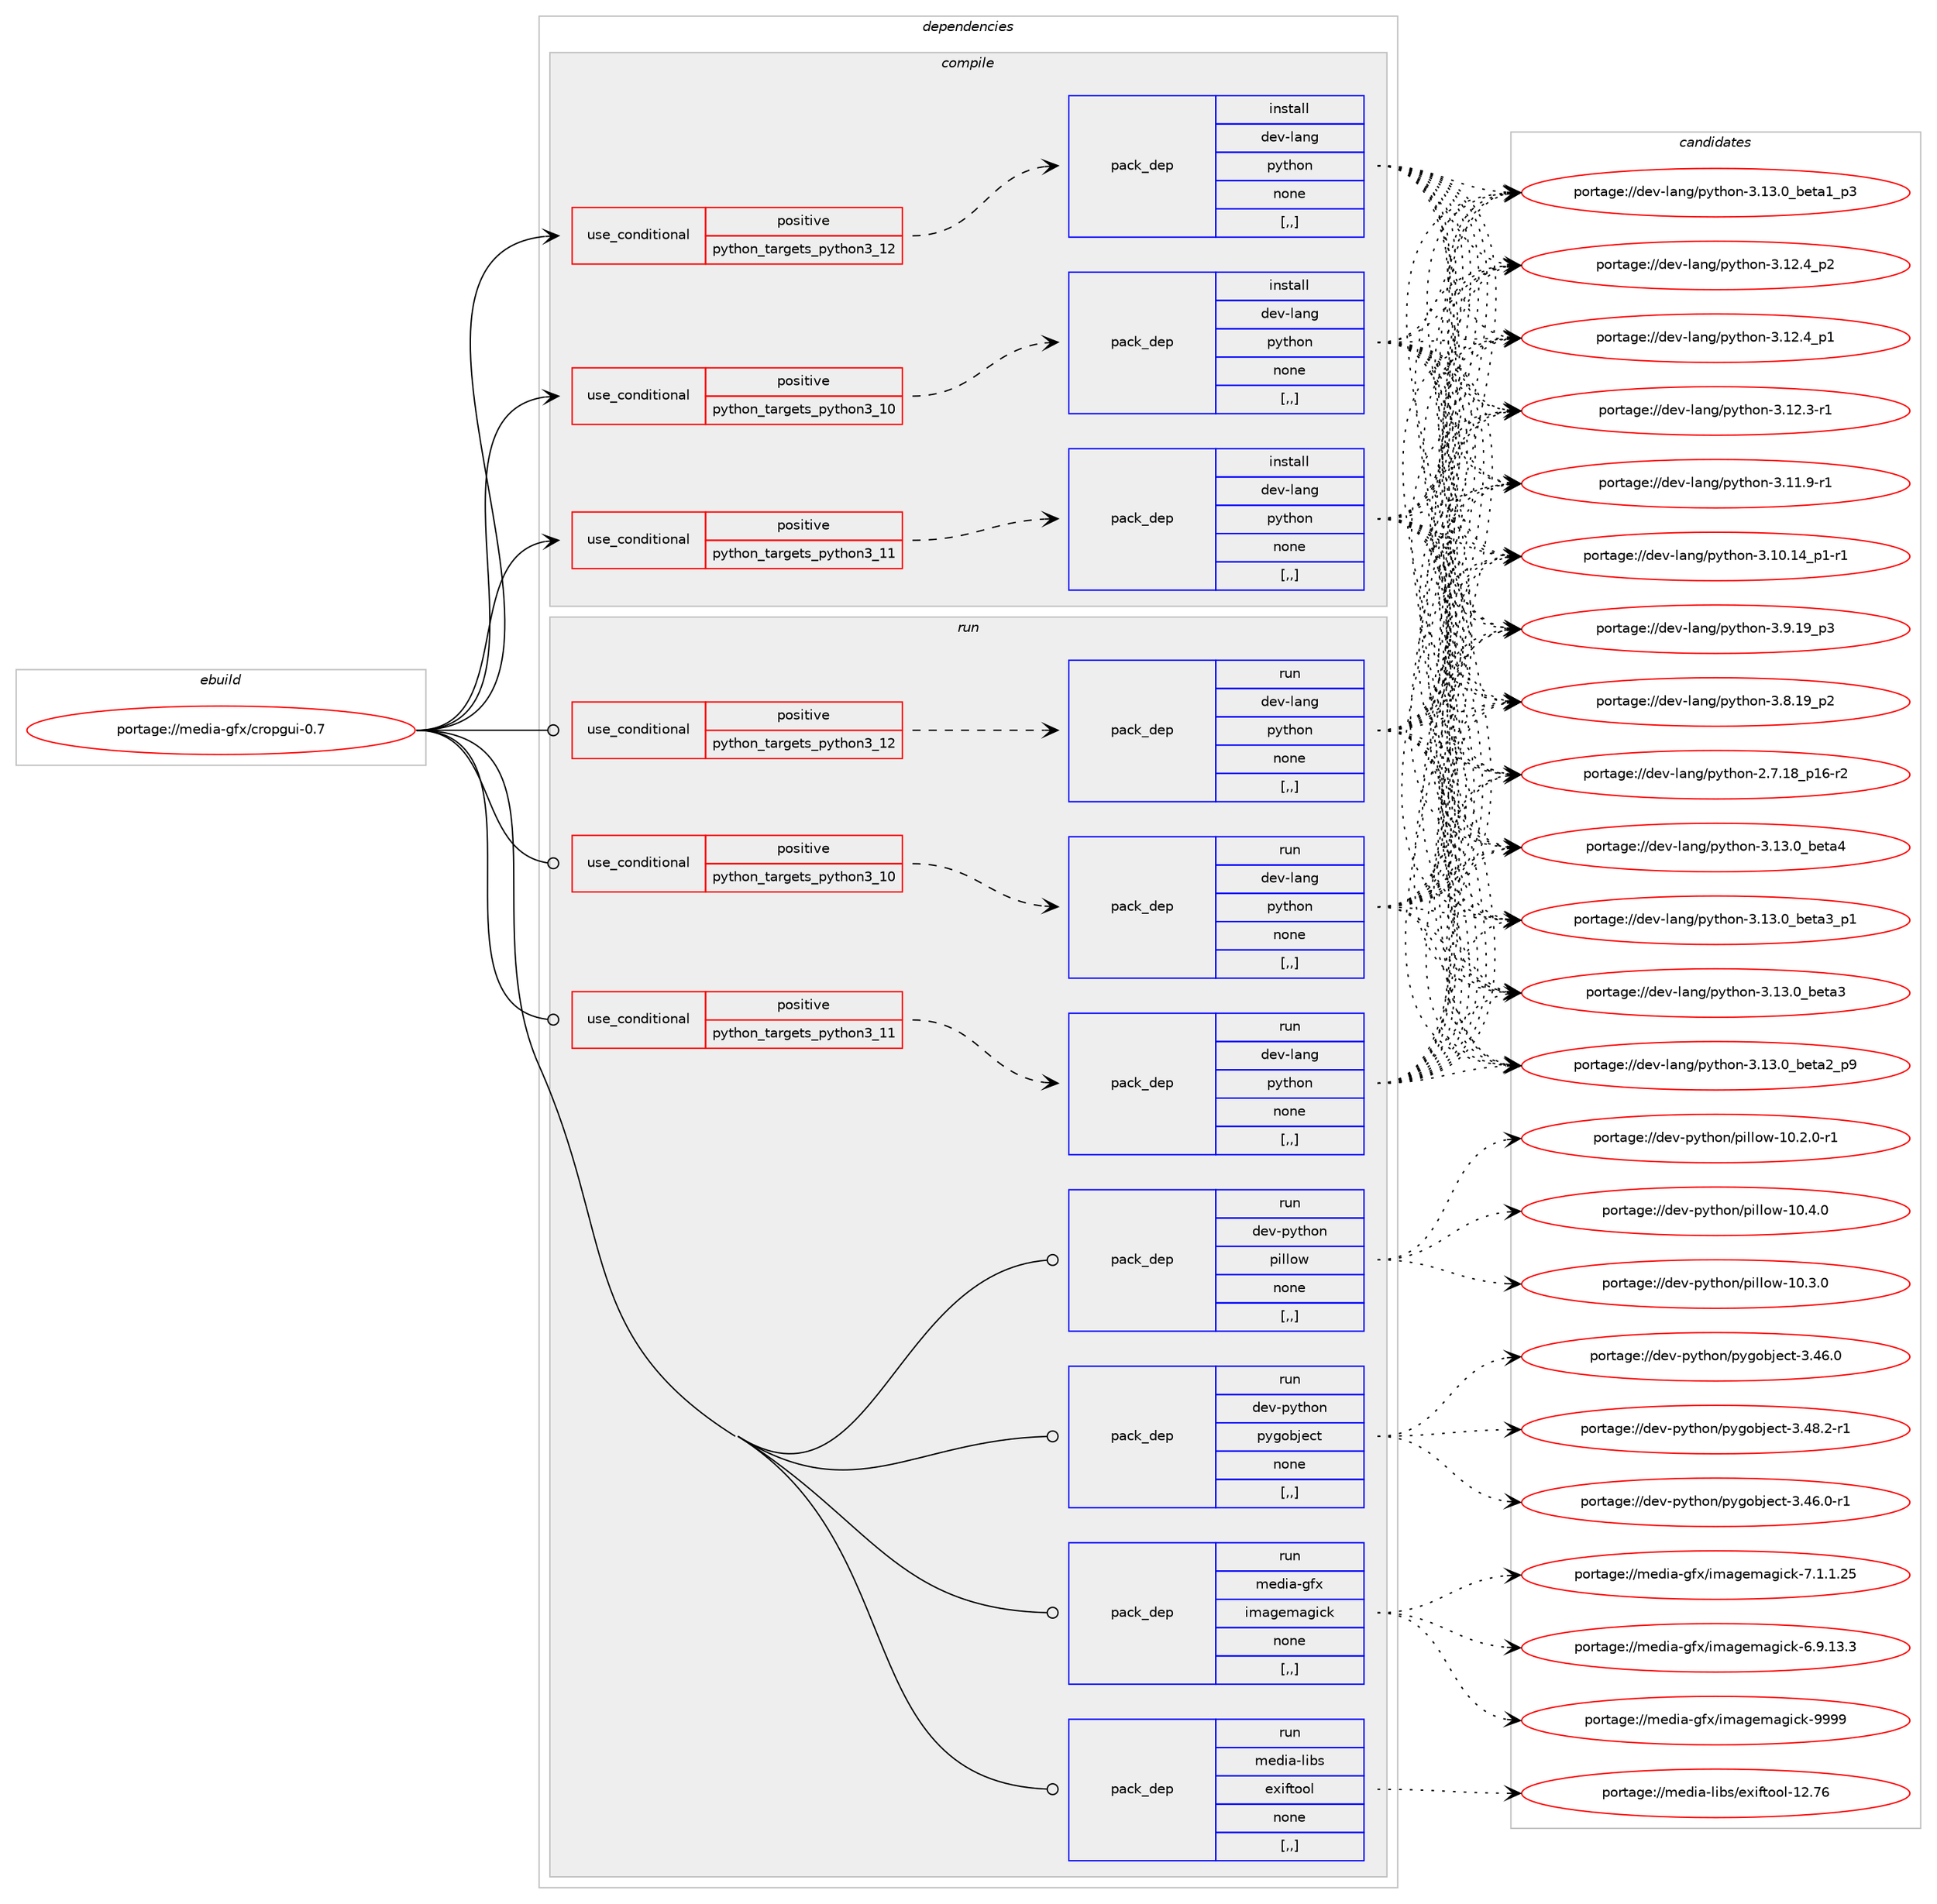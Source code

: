 digraph prolog {

# *************
# Graph options
# *************

newrank=true;
concentrate=true;
compound=true;
graph [rankdir=LR,fontname=Helvetica,fontsize=10,ranksep=1.5];#, ranksep=2.5, nodesep=0.2];
edge  [arrowhead=vee];
node  [fontname=Helvetica,fontsize=10];

# **********
# The ebuild
# **********

subgraph cluster_leftcol {
color=gray;
label=<<i>ebuild</i>>;
id [label="portage://media-gfx/cropgui-0.7", color=red, width=4, href="../media-gfx/cropgui-0.7.svg"];
}

# ****************
# The dependencies
# ****************

subgraph cluster_midcol {
color=gray;
label=<<i>dependencies</i>>;
subgraph cluster_compile {
fillcolor="#eeeeee";
style=filled;
label=<<i>compile</i>>;
subgraph cond71891 {
dependency285622 [label=<<TABLE BORDER="0" CELLBORDER="1" CELLSPACING="0" CELLPADDING="4"><TR><TD ROWSPAN="3" CELLPADDING="10">use_conditional</TD></TR><TR><TD>positive</TD></TR><TR><TD>python_targets_python3_10</TD></TR></TABLE>>, shape=none, color=red];
subgraph pack211411 {
dependency285623 [label=<<TABLE BORDER="0" CELLBORDER="1" CELLSPACING="0" CELLPADDING="4" WIDTH="220"><TR><TD ROWSPAN="6" CELLPADDING="30">pack_dep</TD></TR><TR><TD WIDTH="110">install</TD></TR><TR><TD>dev-lang</TD></TR><TR><TD>python</TD></TR><TR><TD>none</TD></TR><TR><TD>[,,]</TD></TR></TABLE>>, shape=none, color=blue];
}
dependency285622:e -> dependency285623:w [weight=20,style="dashed",arrowhead="vee"];
}
id:e -> dependency285622:w [weight=20,style="solid",arrowhead="vee"];
subgraph cond71892 {
dependency285624 [label=<<TABLE BORDER="0" CELLBORDER="1" CELLSPACING="0" CELLPADDING="4"><TR><TD ROWSPAN="3" CELLPADDING="10">use_conditional</TD></TR><TR><TD>positive</TD></TR><TR><TD>python_targets_python3_11</TD></TR></TABLE>>, shape=none, color=red];
subgraph pack211412 {
dependency285625 [label=<<TABLE BORDER="0" CELLBORDER="1" CELLSPACING="0" CELLPADDING="4" WIDTH="220"><TR><TD ROWSPAN="6" CELLPADDING="30">pack_dep</TD></TR><TR><TD WIDTH="110">install</TD></TR><TR><TD>dev-lang</TD></TR><TR><TD>python</TD></TR><TR><TD>none</TD></TR><TR><TD>[,,]</TD></TR></TABLE>>, shape=none, color=blue];
}
dependency285624:e -> dependency285625:w [weight=20,style="dashed",arrowhead="vee"];
}
id:e -> dependency285624:w [weight=20,style="solid",arrowhead="vee"];
subgraph cond71893 {
dependency285626 [label=<<TABLE BORDER="0" CELLBORDER="1" CELLSPACING="0" CELLPADDING="4"><TR><TD ROWSPAN="3" CELLPADDING="10">use_conditional</TD></TR><TR><TD>positive</TD></TR><TR><TD>python_targets_python3_12</TD></TR></TABLE>>, shape=none, color=red];
subgraph pack211413 {
dependency285627 [label=<<TABLE BORDER="0" CELLBORDER="1" CELLSPACING="0" CELLPADDING="4" WIDTH="220"><TR><TD ROWSPAN="6" CELLPADDING="30">pack_dep</TD></TR><TR><TD WIDTH="110">install</TD></TR><TR><TD>dev-lang</TD></TR><TR><TD>python</TD></TR><TR><TD>none</TD></TR><TR><TD>[,,]</TD></TR></TABLE>>, shape=none, color=blue];
}
dependency285626:e -> dependency285627:w [weight=20,style="dashed",arrowhead="vee"];
}
id:e -> dependency285626:w [weight=20,style="solid",arrowhead="vee"];
}
subgraph cluster_compileandrun {
fillcolor="#eeeeee";
style=filled;
label=<<i>compile and run</i>>;
}
subgraph cluster_run {
fillcolor="#eeeeee";
style=filled;
label=<<i>run</i>>;
subgraph cond71894 {
dependency285628 [label=<<TABLE BORDER="0" CELLBORDER="1" CELLSPACING="0" CELLPADDING="4"><TR><TD ROWSPAN="3" CELLPADDING="10">use_conditional</TD></TR><TR><TD>positive</TD></TR><TR><TD>python_targets_python3_10</TD></TR></TABLE>>, shape=none, color=red];
subgraph pack211414 {
dependency285629 [label=<<TABLE BORDER="0" CELLBORDER="1" CELLSPACING="0" CELLPADDING="4" WIDTH="220"><TR><TD ROWSPAN="6" CELLPADDING="30">pack_dep</TD></TR><TR><TD WIDTH="110">run</TD></TR><TR><TD>dev-lang</TD></TR><TR><TD>python</TD></TR><TR><TD>none</TD></TR><TR><TD>[,,]</TD></TR></TABLE>>, shape=none, color=blue];
}
dependency285628:e -> dependency285629:w [weight=20,style="dashed",arrowhead="vee"];
}
id:e -> dependency285628:w [weight=20,style="solid",arrowhead="odot"];
subgraph cond71895 {
dependency285630 [label=<<TABLE BORDER="0" CELLBORDER="1" CELLSPACING="0" CELLPADDING="4"><TR><TD ROWSPAN="3" CELLPADDING="10">use_conditional</TD></TR><TR><TD>positive</TD></TR><TR><TD>python_targets_python3_11</TD></TR></TABLE>>, shape=none, color=red];
subgraph pack211415 {
dependency285631 [label=<<TABLE BORDER="0" CELLBORDER="1" CELLSPACING="0" CELLPADDING="4" WIDTH="220"><TR><TD ROWSPAN="6" CELLPADDING="30">pack_dep</TD></TR><TR><TD WIDTH="110">run</TD></TR><TR><TD>dev-lang</TD></TR><TR><TD>python</TD></TR><TR><TD>none</TD></TR><TR><TD>[,,]</TD></TR></TABLE>>, shape=none, color=blue];
}
dependency285630:e -> dependency285631:w [weight=20,style="dashed",arrowhead="vee"];
}
id:e -> dependency285630:w [weight=20,style="solid",arrowhead="odot"];
subgraph cond71896 {
dependency285632 [label=<<TABLE BORDER="0" CELLBORDER="1" CELLSPACING="0" CELLPADDING="4"><TR><TD ROWSPAN="3" CELLPADDING="10">use_conditional</TD></TR><TR><TD>positive</TD></TR><TR><TD>python_targets_python3_12</TD></TR></TABLE>>, shape=none, color=red];
subgraph pack211416 {
dependency285633 [label=<<TABLE BORDER="0" CELLBORDER="1" CELLSPACING="0" CELLPADDING="4" WIDTH="220"><TR><TD ROWSPAN="6" CELLPADDING="30">pack_dep</TD></TR><TR><TD WIDTH="110">run</TD></TR><TR><TD>dev-lang</TD></TR><TR><TD>python</TD></TR><TR><TD>none</TD></TR><TR><TD>[,,]</TD></TR></TABLE>>, shape=none, color=blue];
}
dependency285632:e -> dependency285633:w [weight=20,style="dashed",arrowhead="vee"];
}
id:e -> dependency285632:w [weight=20,style="solid",arrowhead="odot"];
subgraph pack211417 {
dependency285634 [label=<<TABLE BORDER="0" CELLBORDER="1" CELLSPACING="0" CELLPADDING="4" WIDTH="220"><TR><TD ROWSPAN="6" CELLPADDING="30">pack_dep</TD></TR><TR><TD WIDTH="110">run</TD></TR><TR><TD>dev-python</TD></TR><TR><TD>pillow</TD></TR><TR><TD>none</TD></TR><TR><TD>[,,]</TD></TR></TABLE>>, shape=none, color=blue];
}
id:e -> dependency285634:w [weight=20,style="solid",arrowhead="odot"];
subgraph pack211418 {
dependency285635 [label=<<TABLE BORDER="0" CELLBORDER="1" CELLSPACING="0" CELLPADDING="4" WIDTH="220"><TR><TD ROWSPAN="6" CELLPADDING="30">pack_dep</TD></TR><TR><TD WIDTH="110">run</TD></TR><TR><TD>dev-python</TD></TR><TR><TD>pygobject</TD></TR><TR><TD>none</TD></TR><TR><TD>[,,]</TD></TR></TABLE>>, shape=none, color=blue];
}
id:e -> dependency285635:w [weight=20,style="solid",arrowhead="odot"];
subgraph pack211419 {
dependency285636 [label=<<TABLE BORDER="0" CELLBORDER="1" CELLSPACING="0" CELLPADDING="4" WIDTH="220"><TR><TD ROWSPAN="6" CELLPADDING="30">pack_dep</TD></TR><TR><TD WIDTH="110">run</TD></TR><TR><TD>media-gfx</TD></TR><TR><TD>imagemagick</TD></TR><TR><TD>none</TD></TR><TR><TD>[,,]</TD></TR></TABLE>>, shape=none, color=blue];
}
id:e -> dependency285636:w [weight=20,style="solid",arrowhead="odot"];
subgraph pack211420 {
dependency285637 [label=<<TABLE BORDER="0" CELLBORDER="1" CELLSPACING="0" CELLPADDING="4" WIDTH="220"><TR><TD ROWSPAN="6" CELLPADDING="30">pack_dep</TD></TR><TR><TD WIDTH="110">run</TD></TR><TR><TD>media-libs</TD></TR><TR><TD>exiftool</TD></TR><TR><TD>none</TD></TR><TR><TD>[,,]</TD></TR></TABLE>>, shape=none, color=blue];
}
id:e -> dependency285637:w [weight=20,style="solid",arrowhead="odot"];
}
}

# **************
# The candidates
# **************

subgraph cluster_choices {
rank=same;
color=gray;
label=<<i>candidates</i>>;

subgraph choice211411 {
color=black;
nodesep=1;
choice1001011184510897110103471121211161041111104551464951464895981011169752 [label="portage://dev-lang/python-3.13.0_beta4", color=red, width=4,href="../dev-lang/python-3.13.0_beta4.svg"];
choice10010111845108971101034711212111610411111045514649514648959810111697519511249 [label="portage://dev-lang/python-3.13.0_beta3_p1", color=red, width=4,href="../dev-lang/python-3.13.0_beta3_p1.svg"];
choice1001011184510897110103471121211161041111104551464951464895981011169751 [label="portage://dev-lang/python-3.13.0_beta3", color=red, width=4,href="../dev-lang/python-3.13.0_beta3.svg"];
choice10010111845108971101034711212111610411111045514649514648959810111697509511257 [label="portage://dev-lang/python-3.13.0_beta2_p9", color=red, width=4,href="../dev-lang/python-3.13.0_beta2_p9.svg"];
choice10010111845108971101034711212111610411111045514649514648959810111697499511251 [label="portage://dev-lang/python-3.13.0_beta1_p3", color=red, width=4,href="../dev-lang/python-3.13.0_beta1_p3.svg"];
choice100101118451089711010347112121116104111110455146495046529511250 [label="portage://dev-lang/python-3.12.4_p2", color=red, width=4,href="../dev-lang/python-3.12.4_p2.svg"];
choice100101118451089711010347112121116104111110455146495046529511249 [label="portage://dev-lang/python-3.12.4_p1", color=red, width=4,href="../dev-lang/python-3.12.4_p1.svg"];
choice100101118451089711010347112121116104111110455146495046514511449 [label="portage://dev-lang/python-3.12.3-r1", color=red, width=4,href="../dev-lang/python-3.12.3-r1.svg"];
choice100101118451089711010347112121116104111110455146494946574511449 [label="portage://dev-lang/python-3.11.9-r1", color=red, width=4,href="../dev-lang/python-3.11.9-r1.svg"];
choice100101118451089711010347112121116104111110455146494846495295112494511449 [label="portage://dev-lang/python-3.10.14_p1-r1", color=red, width=4,href="../dev-lang/python-3.10.14_p1-r1.svg"];
choice100101118451089711010347112121116104111110455146574649579511251 [label="portage://dev-lang/python-3.9.19_p3", color=red, width=4,href="../dev-lang/python-3.9.19_p3.svg"];
choice100101118451089711010347112121116104111110455146564649579511250 [label="portage://dev-lang/python-3.8.19_p2", color=red, width=4,href="../dev-lang/python-3.8.19_p2.svg"];
choice100101118451089711010347112121116104111110455046554649569511249544511450 [label="portage://dev-lang/python-2.7.18_p16-r2", color=red, width=4,href="../dev-lang/python-2.7.18_p16-r2.svg"];
dependency285623:e -> choice1001011184510897110103471121211161041111104551464951464895981011169752:w [style=dotted,weight="100"];
dependency285623:e -> choice10010111845108971101034711212111610411111045514649514648959810111697519511249:w [style=dotted,weight="100"];
dependency285623:e -> choice1001011184510897110103471121211161041111104551464951464895981011169751:w [style=dotted,weight="100"];
dependency285623:e -> choice10010111845108971101034711212111610411111045514649514648959810111697509511257:w [style=dotted,weight="100"];
dependency285623:e -> choice10010111845108971101034711212111610411111045514649514648959810111697499511251:w [style=dotted,weight="100"];
dependency285623:e -> choice100101118451089711010347112121116104111110455146495046529511250:w [style=dotted,weight="100"];
dependency285623:e -> choice100101118451089711010347112121116104111110455146495046529511249:w [style=dotted,weight="100"];
dependency285623:e -> choice100101118451089711010347112121116104111110455146495046514511449:w [style=dotted,weight="100"];
dependency285623:e -> choice100101118451089711010347112121116104111110455146494946574511449:w [style=dotted,weight="100"];
dependency285623:e -> choice100101118451089711010347112121116104111110455146494846495295112494511449:w [style=dotted,weight="100"];
dependency285623:e -> choice100101118451089711010347112121116104111110455146574649579511251:w [style=dotted,weight="100"];
dependency285623:e -> choice100101118451089711010347112121116104111110455146564649579511250:w [style=dotted,weight="100"];
dependency285623:e -> choice100101118451089711010347112121116104111110455046554649569511249544511450:w [style=dotted,weight="100"];
}
subgraph choice211412 {
color=black;
nodesep=1;
choice1001011184510897110103471121211161041111104551464951464895981011169752 [label="portage://dev-lang/python-3.13.0_beta4", color=red, width=4,href="../dev-lang/python-3.13.0_beta4.svg"];
choice10010111845108971101034711212111610411111045514649514648959810111697519511249 [label="portage://dev-lang/python-3.13.0_beta3_p1", color=red, width=4,href="../dev-lang/python-3.13.0_beta3_p1.svg"];
choice1001011184510897110103471121211161041111104551464951464895981011169751 [label="portage://dev-lang/python-3.13.0_beta3", color=red, width=4,href="../dev-lang/python-3.13.0_beta3.svg"];
choice10010111845108971101034711212111610411111045514649514648959810111697509511257 [label="portage://dev-lang/python-3.13.0_beta2_p9", color=red, width=4,href="../dev-lang/python-3.13.0_beta2_p9.svg"];
choice10010111845108971101034711212111610411111045514649514648959810111697499511251 [label="portage://dev-lang/python-3.13.0_beta1_p3", color=red, width=4,href="../dev-lang/python-3.13.0_beta1_p3.svg"];
choice100101118451089711010347112121116104111110455146495046529511250 [label="portage://dev-lang/python-3.12.4_p2", color=red, width=4,href="../dev-lang/python-3.12.4_p2.svg"];
choice100101118451089711010347112121116104111110455146495046529511249 [label="portage://dev-lang/python-3.12.4_p1", color=red, width=4,href="../dev-lang/python-3.12.4_p1.svg"];
choice100101118451089711010347112121116104111110455146495046514511449 [label="portage://dev-lang/python-3.12.3-r1", color=red, width=4,href="../dev-lang/python-3.12.3-r1.svg"];
choice100101118451089711010347112121116104111110455146494946574511449 [label="portage://dev-lang/python-3.11.9-r1", color=red, width=4,href="../dev-lang/python-3.11.9-r1.svg"];
choice100101118451089711010347112121116104111110455146494846495295112494511449 [label="portage://dev-lang/python-3.10.14_p1-r1", color=red, width=4,href="../dev-lang/python-3.10.14_p1-r1.svg"];
choice100101118451089711010347112121116104111110455146574649579511251 [label="portage://dev-lang/python-3.9.19_p3", color=red, width=4,href="../dev-lang/python-3.9.19_p3.svg"];
choice100101118451089711010347112121116104111110455146564649579511250 [label="portage://dev-lang/python-3.8.19_p2", color=red, width=4,href="../dev-lang/python-3.8.19_p2.svg"];
choice100101118451089711010347112121116104111110455046554649569511249544511450 [label="portage://dev-lang/python-2.7.18_p16-r2", color=red, width=4,href="../dev-lang/python-2.7.18_p16-r2.svg"];
dependency285625:e -> choice1001011184510897110103471121211161041111104551464951464895981011169752:w [style=dotted,weight="100"];
dependency285625:e -> choice10010111845108971101034711212111610411111045514649514648959810111697519511249:w [style=dotted,weight="100"];
dependency285625:e -> choice1001011184510897110103471121211161041111104551464951464895981011169751:w [style=dotted,weight="100"];
dependency285625:e -> choice10010111845108971101034711212111610411111045514649514648959810111697509511257:w [style=dotted,weight="100"];
dependency285625:e -> choice10010111845108971101034711212111610411111045514649514648959810111697499511251:w [style=dotted,weight="100"];
dependency285625:e -> choice100101118451089711010347112121116104111110455146495046529511250:w [style=dotted,weight="100"];
dependency285625:e -> choice100101118451089711010347112121116104111110455146495046529511249:w [style=dotted,weight="100"];
dependency285625:e -> choice100101118451089711010347112121116104111110455146495046514511449:w [style=dotted,weight="100"];
dependency285625:e -> choice100101118451089711010347112121116104111110455146494946574511449:w [style=dotted,weight="100"];
dependency285625:e -> choice100101118451089711010347112121116104111110455146494846495295112494511449:w [style=dotted,weight="100"];
dependency285625:e -> choice100101118451089711010347112121116104111110455146574649579511251:w [style=dotted,weight="100"];
dependency285625:e -> choice100101118451089711010347112121116104111110455146564649579511250:w [style=dotted,weight="100"];
dependency285625:e -> choice100101118451089711010347112121116104111110455046554649569511249544511450:w [style=dotted,weight="100"];
}
subgraph choice211413 {
color=black;
nodesep=1;
choice1001011184510897110103471121211161041111104551464951464895981011169752 [label="portage://dev-lang/python-3.13.0_beta4", color=red, width=4,href="../dev-lang/python-3.13.0_beta4.svg"];
choice10010111845108971101034711212111610411111045514649514648959810111697519511249 [label="portage://dev-lang/python-3.13.0_beta3_p1", color=red, width=4,href="../dev-lang/python-3.13.0_beta3_p1.svg"];
choice1001011184510897110103471121211161041111104551464951464895981011169751 [label="portage://dev-lang/python-3.13.0_beta3", color=red, width=4,href="../dev-lang/python-3.13.0_beta3.svg"];
choice10010111845108971101034711212111610411111045514649514648959810111697509511257 [label="portage://dev-lang/python-3.13.0_beta2_p9", color=red, width=4,href="../dev-lang/python-3.13.0_beta2_p9.svg"];
choice10010111845108971101034711212111610411111045514649514648959810111697499511251 [label="portage://dev-lang/python-3.13.0_beta1_p3", color=red, width=4,href="../dev-lang/python-3.13.0_beta1_p3.svg"];
choice100101118451089711010347112121116104111110455146495046529511250 [label="portage://dev-lang/python-3.12.4_p2", color=red, width=4,href="../dev-lang/python-3.12.4_p2.svg"];
choice100101118451089711010347112121116104111110455146495046529511249 [label="portage://dev-lang/python-3.12.4_p1", color=red, width=4,href="../dev-lang/python-3.12.4_p1.svg"];
choice100101118451089711010347112121116104111110455146495046514511449 [label="portage://dev-lang/python-3.12.3-r1", color=red, width=4,href="../dev-lang/python-3.12.3-r1.svg"];
choice100101118451089711010347112121116104111110455146494946574511449 [label="portage://dev-lang/python-3.11.9-r1", color=red, width=4,href="../dev-lang/python-3.11.9-r1.svg"];
choice100101118451089711010347112121116104111110455146494846495295112494511449 [label="portage://dev-lang/python-3.10.14_p1-r1", color=red, width=4,href="../dev-lang/python-3.10.14_p1-r1.svg"];
choice100101118451089711010347112121116104111110455146574649579511251 [label="portage://dev-lang/python-3.9.19_p3", color=red, width=4,href="../dev-lang/python-3.9.19_p3.svg"];
choice100101118451089711010347112121116104111110455146564649579511250 [label="portage://dev-lang/python-3.8.19_p2", color=red, width=4,href="../dev-lang/python-3.8.19_p2.svg"];
choice100101118451089711010347112121116104111110455046554649569511249544511450 [label="portage://dev-lang/python-2.7.18_p16-r2", color=red, width=4,href="../dev-lang/python-2.7.18_p16-r2.svg"];
dependency285627:e -> choice1001011184510897110103471121211161041111104551464951464895981011169752:w [style=dotted,weight="100"];
dependency285627:e -> choice10010111845108971101034711212111610411111045514649514648959810111697519511249:w [style=dotted,weight="100"];
dependency285627:e -> choice1001011184510897110103471121211161041111104551464951464895981011169751:w [style=dotted,weight="100"];
dependency285627:e -> choice10010111845108971101034711212111610411111045514649514648959810111697509511257:w [style=dotted,weight="100"];
dependency285627:e -> choice10010111845108971101034711212111610411111045514649514648959810111697499511251:w [style=dotted,weight="100"];
dependency285627:e -> choice100101118451089711010347112121116104111110455146495046529511250:w [style=dotted,weight="100"];
dependency285627:e -> choice100101118451089711010347112121116104111110455146495046529511249:w [style=dotted,weight="100"];
dependency285627:e -> choice100101118451089711010347112121116104111110455146495046514511449:w [style=dotted,weight="100"];
dependency285627:e -> choice100101118451089711010347112121116104111110455146494946574511449:w [style=dotted,weight="100"];
dependency285627:e -> choice100101118451089711010347112121116104111110455146494846495295112494511449:w [style=dotted,weight="100"];
dependency285627:e -> choice100101118451089711010347112121116104111110455146574649579511251:w [style=dotted,weight="100"];
dependency285627:e -> choice100101118451089711010347112121116104111110455146564649579511250:w [style=dotted,weight="100"];
dependency285627:e -> choice100101118451089711010347112121116104111110455046554649569511249544511450:w [style=dotted,weight="100"];
}
subgraph choice211414 {
color=black;
nodesep=1;
choice1001011184510897110103471121211161041111104551464951464895981011169752 [label="portage://dev-lang/python-3.13.0_beta4", color=red, width=4,href="../dev-lang/python-3.13.0_beta4.svg"];
choice10010111845108971101034711212111610411111045514649514648959810111697519511249 [label="portage://dev-lang/python-3.13.0_beta3_p1", color=red, width=4,href="../dev-lang/python-3.13.0_beta3_p1.svg"];
choice1001011184510897110103471121211161041111104551464951464895981011169751 [label="portage://dev-lang/python-3.13.0_beta3", color=red, width=4,href="../dev-lang/python-3.13.0_beta3.svg"];
choice10010111845108971101034711212111610411111045514649514648959810111697509511257 [label="portage://dev-lang/python-3.13.0_beta2_p9", color=red, width=4,href="../dev-lang/python-3.13.0_beta2_p9.svg"];
choice10010111845108971101034711212111610411111045514649514648959810111697499511251 [label="portage://dev-lang/python-3.13.0_beta1_p3", color=red, width=4,href="../dev-lang/python-3.13.0_beta1_p3.svg"];
choice100101118451089711010347112121116104111110455146495046529511250 [label="portage://dev-lang/python-3.12.4_p2", color=red, width=4,href="../dev-lang/python-3.12.4_p2.svg"];
choice100101118451089711010347112121116104111110455146495046529511249 [label="portage://dev-lang/python-3.12.4_p1", color=red, width=4,href="../dev-lang/python-3.12.4_p1.svg"];
choice100101118451089711010347112121116104111110455146495046514511449 [label="portage://dev-lang/python-3.12.3-r1", color=red, width=4,href="../dev-lang/python-3.12.3-r1.svg"];
choice100101118451089711010347112121116104111110455146494946574511449 [label="portage://dev-lang/python-3.11.9-r1", color=red, width=4,href="../dev-lang/python-3.11.9-r1.svg"];
choice100101118451089711010347112121116104111110455146494846495295112494511449 [label="portage://dev-lang/python-3.10.14_p1-r1", color=red, width=4,href="../dev-lang/python-3.10.14_p1-r1.svg"];
choice100101118451089711010347112121116104111110455146574649579511251 [label="portage://dev-lang/python-3.9.19_p3", color=red, width=4,href="../dev-lang/python-3.9.19_p3.svg"];
choice100101118451089711010347112121116104111110455146564649579511250 [label="portage://dev-lang/python-3.8.19_p2", color=red, width=4,href="../dev-lang/python-3.8.19_p2.svg"];
choice100101118451089711010347112121116104111110455046554649569511249544511450 [label="portage://dev-lang/python-2.7.18_p16-r2", color=red, width=4,href="../dev-lang/python-2.7.18_p16-r2.svg"];
dependency285629:e -> choice1001011184510897110103471121211161041111104551464951464895981011169752:w [style=dotted,weight="100"];
dependency285629:e -> choice10010111845108971101034711212111610411111045514649514648959810111697519511249:w [style=dotted,weight="100"];
dependency285629:e -> choice1001011184510897110103471121211161041111104551464951464895981011169751:w [style=dotted,weight="100"];
dependency285629:e -> choice10010111845108971101034711212111610411111045514649514648959810111697509511257:w [style=dotted,weight="100"];
dependency285629:e -> choice10010111845108971101034711212111610411111045514649514648959810111697499511251:w [style=dotted,weight="100"];
dependency285629:e -> choice100101118451089711010347112121116104111110455146495046529511250:w [style=dotted,weight="100"];
dependency285629:e -> choice100101118451089711010347112121116104111110455146495046529511249:w [style=dotted,weight="100"];
dependency285629:e -> choice100101118451089711010347112121116104111110455146495046514511449:w [style=dotted,weight="100"];
dependency285629:e -> choice100101118451089711010347112121116104111110455146494946574511449:w [style=dotted,weight="100"];
dependency285629:e -> choice100101118451089711010347112121116104111110455146494846495295112494511449:w [style=dotted,weight="100"];
dependency285629:e -> choice100101118451089711010347112121116104111110455146574649579511251:w [style=dotted,weight="100"];
dependency285629:e -> choice100101118451089711010347112121116104111110455146564649579511250:w [style=dotted,weight="100"];
dependency285629:e -> choice100101118451089711010347112121116104111110455046554649569511249544511450:w [style=dotted,weight="100"];
}
subgraph choice211415 {
color=black;
nodesep=1;
choice1001011184510897110103471121211161041111104551464951464895981011169752 [label="portage://dev-lang/python-3.13.0_beta4", color=red, width=4,href="../dev-lang/python-3.13.0_beta4.svg"];
choice10010111845108971101034711212111610411111045514649514648959810111697519511249 [label="portage://dev-lang/python-3.13.0_beta3_p1", color=red, width=4,href="../dev-lang/python-3.13.0_beta3_p1.svg"];
choice1001011184510897110103471121211161041111104551464951464895981011169751 [label="portage://dev-lang/python-3.13.0_beta3", color=red, width=4,href="../dev-lang/python-3.13.0_beta3.svg"];
choice10010111845108971101034711212111610411111045514649514648959810111697509511257 [label="portage://dev-lang/python-3.13.0_beta2_p9", color=red, width=4,href="../dev-lang/python-3.13.0_beta2_p9.svg"];
choice10010111845108971101034711212111610411111045514649514648959810111697499511251 [label="portage://dev-lang/python-3.13.0_beta1_p3", color=red, width=4,href="../dev-lang/python-3.13.0_beta1_p3.svg"];
choice100101118451089711010347112121116104111110455146495046529511250 [label="portage://dev-lang/python-3.12.4_p2", color=red, width=4,href="../dev-lang/python-3.12.4_p2.svg"];
choice100101118451089711010347112121116104111110455146495046529511249 [label="portage://dev-lang/python-3.12.4_p1", color=red, width=4,href="../dev-lang/python-3.12.4_p1.svg"];
choice100101118451089711010347112121116104111110455146495046514511449 [label="portage://dev-lang/python-3.12.3-r1", color=red, width=4,href="../dev-lang/python-3.12.3-r1.svg"];
choice100101118451089711010347112121116104111110455146494946574511449 [label="portage://dev-lang/python-3.11.9-r1", color=red, width=4,href="../dev-lang/python-3.11.9-r1.svg"];
choice100101118451089711010347112121116104111110455146494846495295112494511449 [label="portage://dev-lang/python-3.10.14_p1-r1", color=red, width=4,href="../dev-lang/python-3.10.14_p1-r1.svg"];
choice100101118451089711010347112121116104111110455146574649579511251 [label="portage://dev-lang/python-3.9.19_p3", color=red, width=4,href="../dev-lang/python-3.9.19_p3.svg"];
choice100101118451089711010347112121116104111110455146564649579511250 [label="portage://dev-lang/python-3.8.19_p2", color=red, width=4,href="../dev-lang/python-3.8.19_p2.svg"];
choice100101118451089711010347112121116104111110455046554649569511249544511450 [label="portage://dev-lang/python-2.7.18_p16-r2", color=red, width=4,href="../dev-lang/python-2.7.18_p16-r2.svg"];
dependency285631:e -> choice1001011184510897110103471121211161041111104551464951464895981011169752:w [style=dotted,weight="100"];
dependency285631:e -> choice10010111845108971101034711212111610411111045514649514648959810111697519511249:w [style=dotted,weight="100"];
dependency285631:e -> choice1001011184510897110103471121211161041111104551464951464895981011169751:w [style=dotted,weight="100"];
dependency285631:e -> choice10010111845108971101034711212111610411111045514649514648959810111697509511257:w [style=dotted,weight="100"];
dependency285631:e -> choice10010111845108971101034711212111610411111045514649514648959810111697499511251:w [style=dotted,weight="100"];
dependency285631:e -> choice100101118451089711010347112121116104111110455146495046529511250:w [style=dotted,weight="100"];
dependency285631:e -> choice100101118451089711010347112121116104111110455146495046529511249:w [style=dotted,weight="100"];
dependency285631:e -> choice100101118451089711010347112121116104111110455146495046514511449:w [style=dotted,weight="100"];
dependency285631:e -> choice100101118451089711010347112121116104111110455146494946574511449:w [style=dotted,weight="100"];
dependency285631:e -> choice100101118451089711010347112121116104111110455146494846495295112494511449:w [style=dotted,weight="100"];
dependency285631:e -> choice100101118451089711010347112121116104111110455146574649579511251:w [style=dotted,weight="100"];
dependency285631:e -> choice100101118451089711010347112121116104111110455146564649579511250:w [style=dotted,weight="100"];
dependency285631:e -> choice100101118451089711010347112121116104111110455046554649569511249544511450:w [style=dotted,weight="100"];
}
subgraph choice211416 {
color=black;
nodesep=1;
choice1001011184510897110103471121211161041111104551464951464895981011169752 [label="portage://dev-lang/python-3.13.0_beta4", color=red, width=4,href="../dev-lang/python-3.13.0_beta4.svg"];
choice10010111845108971101034711212111610411111045514649514648959810111697519511249 [label="portage://dev-lang/python-3.13.0_beta3_p1", color=red, width=4,href="../dev-lang/python-3.13.0_beta3_p1.svg"];
choice1001011184510897110103471121211161041111104551464951464895981011169751 [label="portage://dev-lang/python-3.13.0_beta3", color=red, width=4,href="../dev-lang/python-3.13.0_beta3.svg"];
choice10010111845108971101034711212111610411111045514649514648959810111697509511257 [label="portage://dev-lang/python-3.13.0_beta2_p9", color=red, width=4,href="../dev-lang/python-3.13.0_beta2_p9.svg"];
choice10010111845108971101034711212111610411111045514649514648959810111697499511251 [label="portage://dev-lang/python-3.13.0_beta1_p3", color=red, width=4,href="../dev-lang/python-3.13.0_beta1_p3.svg"];
choice100101118451089711010347112121116104111110455146495046529511250 [label="portage://dev-lang/python-3.12.4_p2", color=red, width=4,href="../dev-lang/python-3.12.4_p2.svg"];
choice100101118451089711010347112121116104111110455146495046529511249 [label="portage://dev-lang/python-3.12.4_p1", color=red, width=4,href="../dev-lang/python-3.12.4_p1.svg"];
choice100101118451089711010347112121116104111110455146495046514511449 [label="portage://dev-lang/python-3.12.3-r1", color=red, width=4,href="../dev-lang/python-3.12.3-r1.svg"];
choice100101118451089711010347112121116104111110455146494946574511449 [label="portage://dev-lang/python-3.11.9-r1", color=red, width=4,href="../dev-lang/python-3.11.9-r1.svg"];
choice100101118451089711010347112121116104111110455146494846495295112494511449 [label="portage://dev-lang/python-3.10.14_p1-r1", color=red, width=4,href="../dev-lang/python-3.10.14_p1-r1.svg"];
choice100101118451089711010347112121116104111110455146574649579511251 [label="portage://dev-lang/python-3.9.19_p3", color=red, width=4,href="../dev-lang/python-3.9.19_p3.svg"];
choice100101118451089711010347112121116104111110455146564649579511250 [label="portage://dev-lang/python-3.8.19_p2", color=red, width=4,href="../dev-lang/python-3.8.19_p2.svg"];
choice100101118451089711010347112121116104111110455046554649569511249544511450 [label="portage://dev-lang/python-2.7.18_p16-r2", color=red, width=4,href="../dev-lang/python-2.7.18_p16-r2.svg"];
dependency285633:e -> choice1001011184510897110103471121211161041111104551464951464895981011169752:w [style=dotted,weight="100"];
dependency285633:e -> choice10010111845108971101034711212111610411111045514649514648959810111697519511249:w [style=dotted,weight="100"];
dependency285633:e -> choice1001011184510897110103471121211161041111104551464951464895981011169751:w [style=dotted,weight="100"];
dependency285633:e -> choice10010111845108971101034711212111610411111045514649514648959810111697509511257:w [style=dotted,weight="100"];
dependency285633:e -> choice10010111845108971101034711212111610411111045514649514648959810111697499511251:w [style=dotted,weight="100"];
dependency285633:e -> choice100101118451089711010347112121116104111110455146495046529511250:w [style=dotted,weight="100"];
dependency285633:e -> choice100101118451089711010347112121116104111110455146495046529511249:w [style=dotted,weight="100"];
dependency285633:e -> choice100101118451089711010347112121116104111110455146495046514511449:w [style=dotted,weight="100"];
dependency285633:e -> choice100101118451089711010347112121116104111110455146494946574511449:w [style=dotted,weight="100"];
dependency285633:e -> choice100101118451089711010347112121116104111110455146494846495295112494511449:w [style=dotted,weight="100"];
dependency285633:e -> choice100101118451089711010347112121116104111110455146574649579511251:w [style=dotted,weight="100"];
dependency285633:e -> choice100101118451089711010347112121116104111110455146564649579511250:w [style=dotted,weight="100"];
dependency285633:e -> choice100101118451089711010347112121116104111110455046554649569511249544511450:w [style=dotted,weight="100"];
}
subgraph choice211417 {
color=black;
nodesep=1;
choice100101118451121211161041111104711210510810811111945494846524648 [label="portage://dev-python/pillow-10.4.0", color=red, width=4,href="../dev-python/pillow-10.4.0.svg"];
choice100101118451121211161041111104711210510810811111945494846514648 [label="portage://dev-python/pillow-10.3.0", color=red, width=4,href="../dev-python/pillow-10.3.0.svg"];
choice1001011184511212111610411111047112105108108111119454948465046484511449 [label="portage://dev-python/pillow-10.2.0-r1", color=red, width=4,href="../dev-python/pillow-10.2.0-r1.svg"];
dependency285634:e -> choice100101118451121211161041111104711210510810811111945494846524648:w [style=dotted,weight="100"];
dependency285634:e -> choice100101118451121211161041111104711210510810811111945494846514648:w [style=dotted,weight="100"];
dependency285634:e -> choice1001011184511212111610411111047112105108108111119454948465046484511449:w [style=dotted,weight="100"];
}
subgraph choice211418 {
color=black;
nodesep=1;
choice10010111845112121116104111110471121211031119810610199116455146525646504511449 [label="portage://dev-python/pygobject-3.48.2-r1", color=red, width=4,href="../dev-python/pygobject-3.48.2-r1.svg"];
choice10010111845112121116104111110471121211031119810610199116455146525446484511449 [label="portage://dev-python/pygobject-3.46.0-r1", color=red, width=4,href="../dev-python/pygobject-3.46.0-r1.svg"];
choice1001011184511212111610411111047112121103111981061019911645514652544648 [label="portage://dev-python/pygobject-3.46.0", color=red, width=4,href="../dev-python/pygobject-3.46.0.svg"];
dependency285635:e -> choice10010111845112121116104111110471121211031119810610199116455146525646504511449:w [style=dotted,weight="100"];
dependency285635:e -> choice10010111845112121116104111110471121211031119810610199116455146525446484511449:w [style=dotted,weight="100"];
dependency285635:e -> choice1001011184511212111610411111047112121103111981061019911645514652544648:w [style=dotted,weight="100"];
}
subgraph choice211419 {
color=black;
nodesep=1;
choice1091011001059745103102120471051099710310110997103105991074557575757 [label="portage://media-gfx/imagemagick-9999", color=red, width=4,href="../media-gfx/imagemagick-9999.svg"];
choice109101100105974510310212047105109971031011099710310599107455546494649465053 [label="portage://media-gfx/imagemagick-7.1.1.25", color=red, width=4,href="../media-gfx/imagemagick-7.1.1.25.svg"];
choice109101100105974510310212047105109971031011099710310599107455446574649514651 [label="portage://media-gfx/imagemagick-6.9.13.3", color=red, width=4,href="../media-gfx/imagemagick-6.9.13.3.svg"];
dependency285636:e -> choice1091011001059745103102120471051099710310110997103105991074557575757:w [style=dotted,weight="100"];
dependency285636:e -> choice109101100105974510310212047105109971031011099710310599107455546494649465053:w [style=dotted,weight="100"];
dependency285636:e -> choice109101100105974510310212047105109971031011099710310599107455446574649514651:w [style=dotted,weight="100"];
}
subgraph choice211420 {
color=black;
nodesep=1;
choice10910110010597451081059811547101120105102116111111108454950465554 [label="portage://media-libs/exiftool-12.76", color=red, width=4,href="../media-libs/exiftool-12.76.svg"];
dependency285637:e -> choice10910110010597451081059811547101120105102116111111108454950465554:w [style=dotted,weight="100"];
}
}

}
